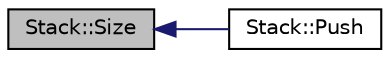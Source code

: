 digraph G
{
  edge [fontname="Helvetica",fontsize="10",labelfontname="Helvetica",labelfontsize="10"];
  node [fontname="Helvetica",fontsize="10",shape=record];
  rankdir="LR";
  Node1 [label="Stack::Size",height=0.2,width=0.4,color="black", fillcolor="grey75", style="filled" fontcolor="black"];
  Node1 -> Node2 [dir="back",color="midnightblue",fontsize="10",style="solid",fontname="Helvetica"];
  Node2 [label="Stack::Push",height=0.2,width=0.4,color="black", fillcolor="white", style="filled",URL="$class_stack.html#ae5e1aa86601aec60ae6477048a29cf24",tooltip="Add element to the top of the stack."];
}

